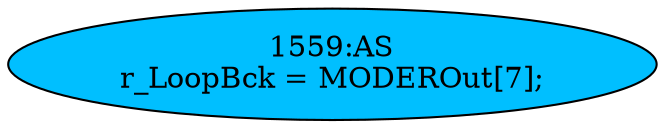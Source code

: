 strict digraph "" {
	node [label="\N"];
	"1559:AS"	 [ast="<pyverilog.vparser.ast.Assign object at 0x7fbdee046990>",
		def_var="['r_LoopBck']",
		fillcolor=deepskyblue,
		label="1559:AS
r_LoopBck = MODEROut[7];",
		statements="[]",
		style=filled,
		typ=Assign,
		use_var="['MODEROut']"];
}
